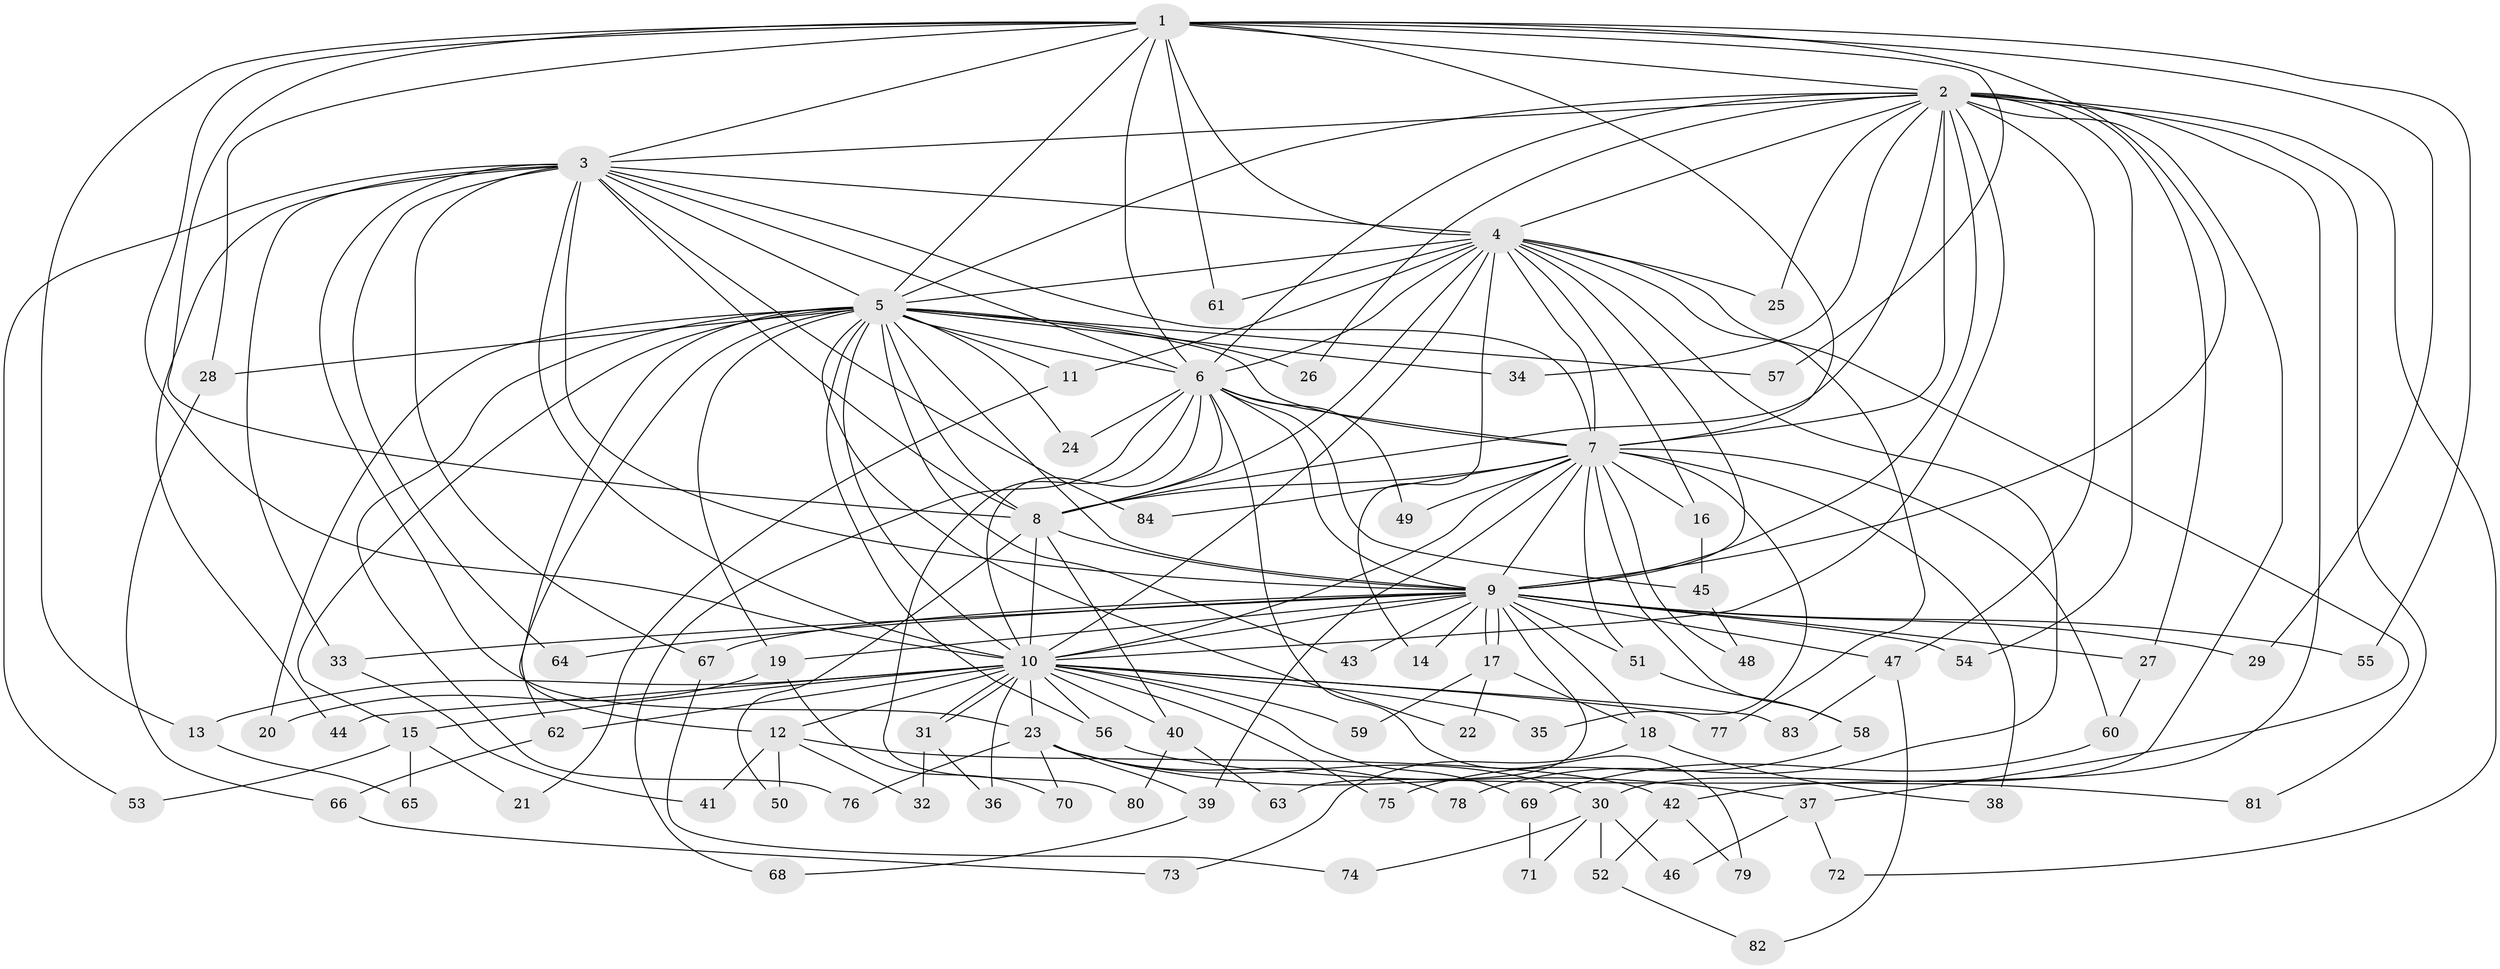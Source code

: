 // Generated by graph-tools (version 1.1) at 2025/10/02/27/25 16:10:56]
// undirected, 84 vertices, 193 edges
graph export_dot {
graph [start="1"]
  node [color=gray90,style=filled];
  1;
  2;
  3;
  4;
  5;
  6;
  7;
  8;
  9;
  10;
  11;
  12;
  13;
  14;
  15;
  16;
  17;
  18;
  19;
  20;
  21;
  22;
  23;
  24;
  25;
  26;
  27;
  28;
  29;
  30;
  31;
  32;
  33;
  34;
  35;
  36;
  37;
  38;
  39;
  40;
  41;
  42;
  43;
  44;
  45;
  46;
  47;
  48;
  49;
  50;
  51;
  52;
  53;
  54;
  55;
  56;
  57;
  58;
  59;
  60;
  61;
  62;
  63;
  64;
  65;
  66;
  67;
  68;
  69;
  70;
  71;
  72;
  73;
  74;
  75;
  76;
  77;
  78;
  79;
  80;
  81;
  82;
  83;
  84;
  1 -- 2;
  1 -- 3;
  1 -- 4;
  1 -- 5;
  1 -- 6;
  1 -- 7;
  1 -- 8;
  1 -- 9;
  1 -- 10;
  1 -- 13;
  1 -- 28;
  1 -- 29;
  1 -- 55;
  1 -- 57;
  1 -- 61;
  2 -- 3;
  2 -- 4;
  2 -- 5;
  2 -- 6;
  2 -- 7;
  2 -- 8;
  2 -- 9;
  2 -- 10;
  2 -- 25;
  2 -- 26;
  2 -- 27;
  2 -- 30;
  2 -- 34;
  2 -- 42;
  2 -- 47;
  2 -- 54;
  2 -- 72;
  2 -- 81;
  3 -- 4;
  3 -- 5;
  3 -- 6;
  3 -- 7;
  3 -- 8;
  3 -- 9;
  3 -- 10;
  3 -- 23;
  3 -- 33;
  3 -- 44;
  3 -- 53;
  3 -- 64;
  3 -- 67;
  3 -- 84;
  4 -- 5;
  4 -- 6;
  4 -- 7;
  4 -- 8;
  4 -- 9;
  4 -- 10;
  4 -- 11;
  4 -- 14;
  4 -- 16;
  4 -- 25;
  4 -- 37;
  4 -- 61;
  4 -- 77;
  4 -- 78;
  5 -- 6;
  5 -- 7;
  5 -- 8;
  5 -- 9;
  5 -- 10;
  5 -- 11;
  5 -- 12;
  5 -- 15;
  5 -- 19;
  5 -- 20;
  5 -- 22;
  5 -- 24;
  5 -- 26;
  5 -- 28;
  5 -- 34;
  5 -- 43;
  5 -- 56;
  5 -- 57;
  5 -- 62;
  5 -- 76;
  6 -- 7;
  6 -- 8;
  6 -- 9;
  6 -- 10;
  6 -- 24;
  6 -- 45;
  6 -- 49;
  6 -- 68;
  6 -- 79;
  6 -- 80;
  7 -- 8;
  7 -- 9;
  7 -- 10;
  7 -- 16;
  7 -- 35;
  7 -- 38;
  7 -- 39;
  7 -- 48;
  7 -- 49;
  7 -- 51;
  7 -- 58;
  7 -- 60;
  7 -- 84;
  8 -- 9;
  8 -- 10;
  8 -- 40;
  8 -- 50;
  9 -- 10;
  9 -- 14;
  9 -- 17;
  9 -- 17;
  9 -- 18;
  9 -- 19;
  9 -- 27;
  9 -- 29;
  9 -- 33;
  9 -- 43;
  9 -- 47;
  9 -- 51;
  9 -- 54;
  9 -- 55;
  9 -- 63;
  9 -- 64;
  9 -- 67;
  10 -- 12;
  10 -- 13;
  10 -- 15;
  10 -- 23;
  10 -- 31;
  10 -- 31;
  10 -- 35;
  10 -- 36;
  10 -- 40;
  10 -- 44;
  10 -- 56;
  10 -- 59;
  10 -- 62;
  10 -- 69;
  10 -- 75;
  10 -- 77;
  10 -- 83;
  11 -- 21;
  12 -- 32;
  12 -- 41;
  12 -- 42;
  12 -- 50;
  13 -- 65;
  15 -- 21;
  15 -- 53;
  15 -- 65;
  16 -- 45;
  17 -- 18;
  17 -- 22;
  17 -- 59;
  18 -- 38;
  18 -- 73;
  19 -- 20;
  19 -- 70;
  23 -- 30;
  23 -- 37;
  23 -- 39;
  23 -- 70;
  23 -- 76;
  23 -- 78;
  27 -- 60;
  28 -- 66;
  30 -- 46;
  30 -- 52;
  30 -- 71;
  30 -- 74;
  31 -- 32;
  31 -- 36;
  33 -- 41;
  37 -- 46;
  37 -- 72;
  39 -- 68;
  40 -- 63;
  40 -- 80;
  42 -- 52;
  42 -- 79;
  45 -- 48;
  47 -- 82;
  47 -- 83;
  51 -- 58;
  52 -- 82;
  56 -- 81;
  58 -- 75;
  60 -- 69;
  62 -- 66;
  66 -- 73;
  67 -- 74;
  69 -- 71;
}
